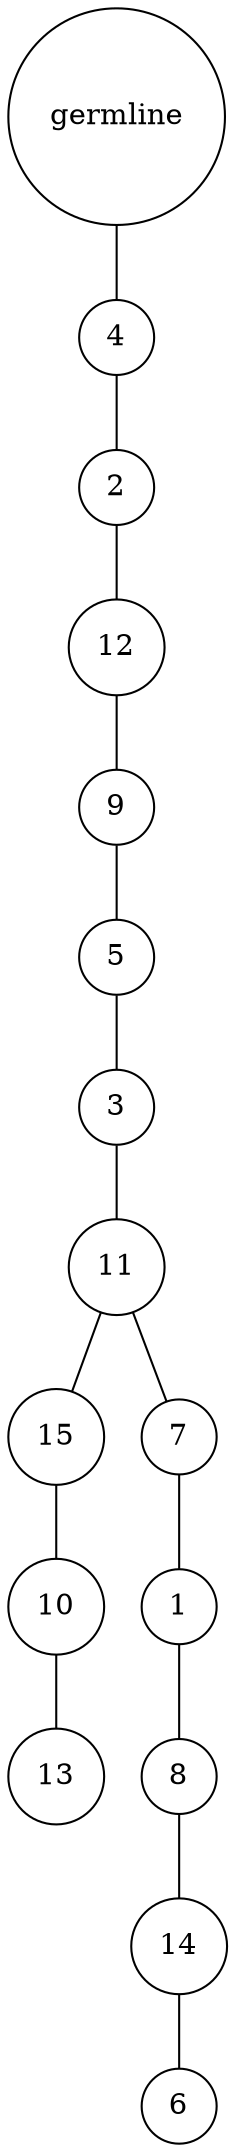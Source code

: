 graph {
	rankdir=UD;
	splines=line;
	node [shape=circle]
	"0x7f2c6e0fbe20" [label="germline"];
	"0x7f2c6e0fbe50" [label="4"];
	"0x7f2c6e0fbe20" -- "0x7f2c6e0fbe50" ;
	"0x7f2c6e0fbe80" [label="2"];
	"0x7f2c6e0fbe50" -- "0x7f2c6e0fbe80" ;
	"0x7f2c6e0fbeb0" [label="12"];
	"0x7f2c6e0fbe80" -- "0x7f2c6e0fbeb0" ;
	"0x7f2c6e0fbee0" [label="9"];
	"0x7f2c6e0fbeb0" -- "0x7f2c6e0fbee0" ;
	"0x7f2c6e0fbf10" [label="5"];
	"0x7f2c6e0fbee0" -- "0x7f2c6e0fbf10" ;
	"0x7f2c6e0fbf40" [label="3"];
	"0x7f2c6e0fbf10" -- "0x7f2c6e0fbf40" ;
	"0x7f2c6e0fbf70" [label="11"];
	"0x7f2c6e0fbf40" -- "0x7f2c6e0fbf70" ;
	"0x7f2c6e0fbfa0" [label="15"];
	"0x7f2c6e0fbf70" -- "0x7f2c6e0fbfa0" ;
	"0x7f2c6e0fbfd0" [label="10"];
	"0x7f2c6e0fbfa0" -- "0x7f2c6e0fbfd0" ;
	"0x7f2c98cfe040" [label="13"];
	"0x7f2c6e0fbfd0" -- "0x7f2c98cfe040" ;
	"0x7f2c98cfe070" [label="7"];
	"0x7f2c6e0fbf70" -- "0x7f2c98cfe070" ;
	"0x7f2c98cfe0a0" [label="1"];
	"0x7f2c98cfe070" -- "0x7f2c98cfe0a0" ;
	"0x7f2c98cfe0d0" [label="8"];
	"0x7f2c98cfe0a0" -- "0x7f2c98cfe0d0" ;
	"0x7f2c98cfe100" [label="14"];
	"0x7f2c98cfe0d0" -- "0x7f2c98cfe100" ;
	"0x7f2c98cfe130" [label="6"];
	"0x7f2c98cfe100" -- "0x7f2c98cfe130" ;
}
